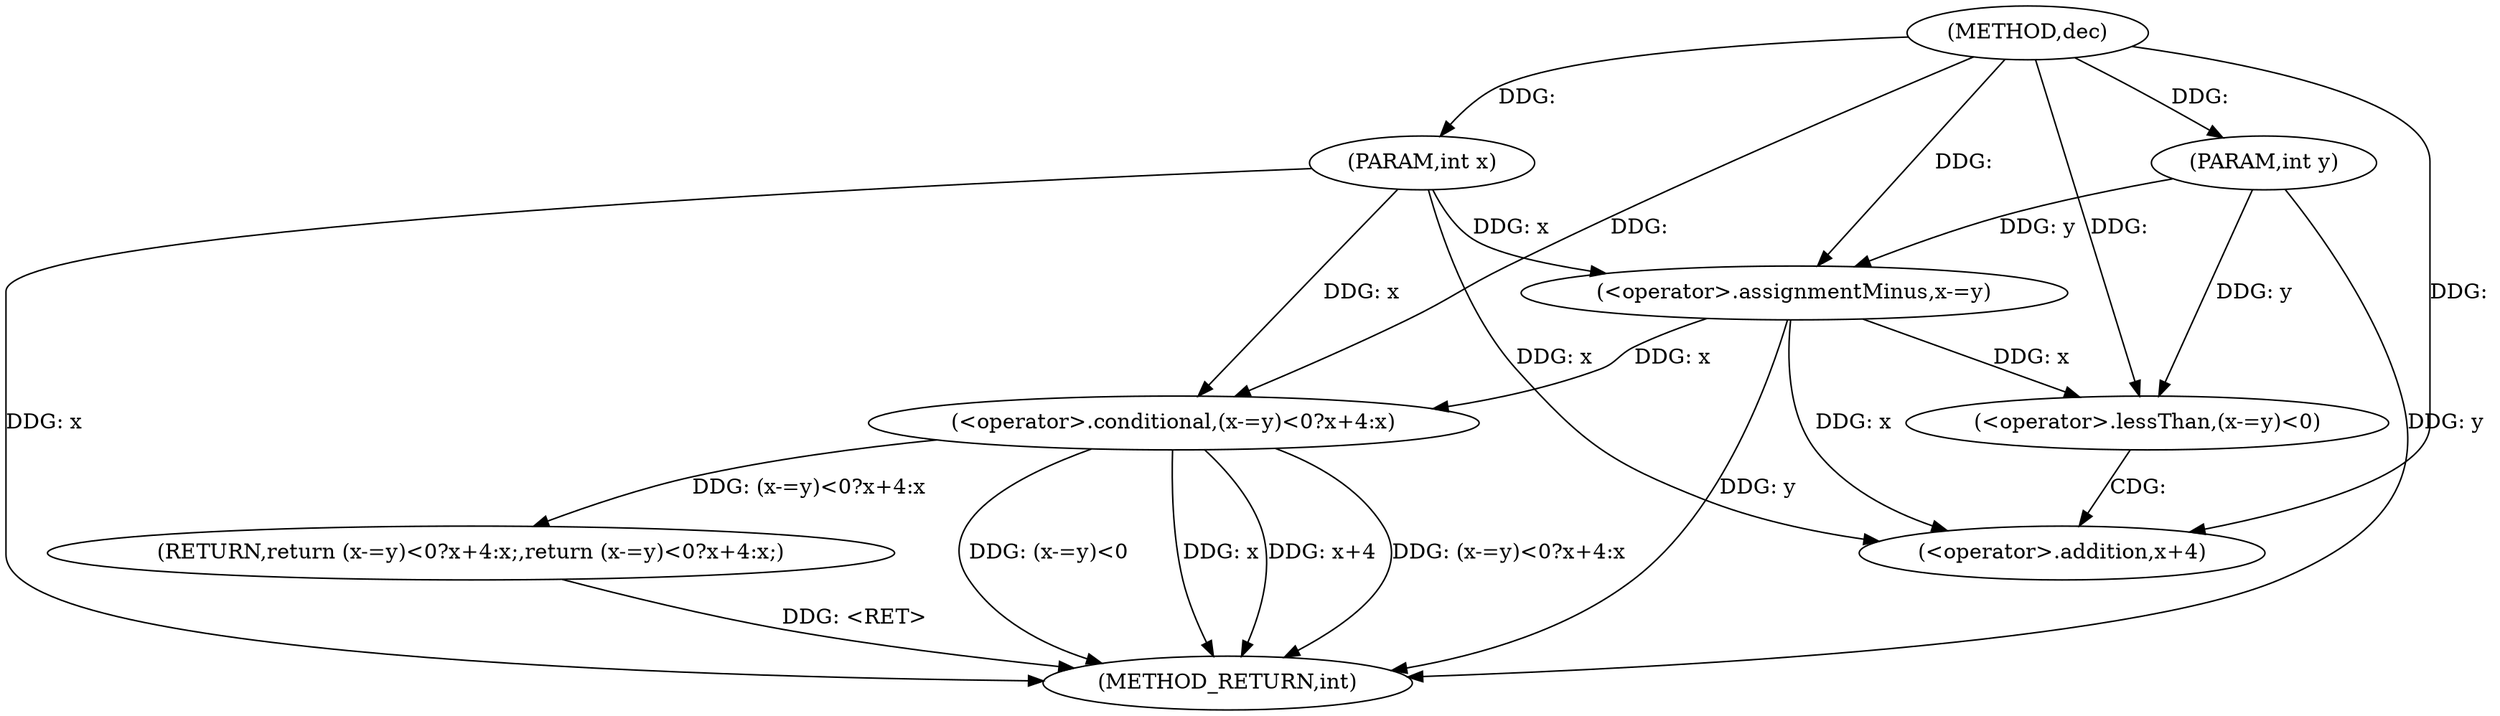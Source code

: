digraph "dec" {  
"1000135" [label = "(METHOD,dec)" ]
"1000150" [label = "(METHOD_RETURN,int)" ]
"1000136" [label = "(PARAM,int x)" ]
"1000137" [label = "(PARAM,int y)" ]
"1000139" [label = "(RETURN,return (x-=y)<0?x+4:x;,return (x-=y)<0?x+4:x;)" ]
"1000140" [label = "(<operator>.conditional,(x-=y)<0?x+4:x)" ]
"1000141" [label = "(<operator>.lessThan,(x-=y)<0)" ]
"1000146" [label = "(<operator>.addition,x+4)" ]
"1000142" [label = "(<operator>.assignmentMinus,x-=y)" ]
  "1000139" -> "1000150"  [ label = "DDG: <RET>"] 
  "1000136" -> "1000150"  [ label = "DDG: x"] 
  "1000137" -> "1000150"  [ label = "DDG: y"] 
  "1000142" -> "1000150"  [ label = "DDG: y"] 
  "1000140" -> "1000150"  [ label = "DDG: (x-=y)<0"] 
  "1000140" -> "1000150"  [ label = "DDG: x"] 
  "1000140" -> "1000150"  [ label = "DDG: x+4"] 
  "1000140" -> "1000150"  [ label = "DDG: (x-=y)<0?x+4:x"] 
  "1000135" -> "1000136"  [ label = "DDG: "] 
  "1000135" -> "1000137"  [ label = "DDG: "] 
  "1000140" -> "1000139"  [ label = "DDG: (x-=y)<0?x+4:x"] 
  "1000135" -> "1000140"  [ label = "DDG: "] 
  "1000142" -> "1000140"  [ label = "DDG: x"] 
  "1000136" -> "1000140"  [ label = "DDG: x"] 
  "1000142" -> "1000141"  [ label = "DDG: x"] 
  "1000137" -> "1000141"  [ label = "DDG: y"] 
  "1000135" -> "1000141"  [ label = "DDG: "] 
  "1000142" -> "1000146"  [ label = "DDG: x"] 
  "1000136" -> "1000146"  [ label = "DDG: x"] 
  "1000135" -> "1000146"  [ label = "DDG: "] 
  "1000136" -> "1000142"  [ label = "DDG: x"] 
  "1000135" -> "1000142"  [ label = "DDG: "] 
  "1000137" -> "1000142"  [ label = "DDG: y"] 
  "1000141" -> "1000146"  [ label = "CDG: "] 
}

